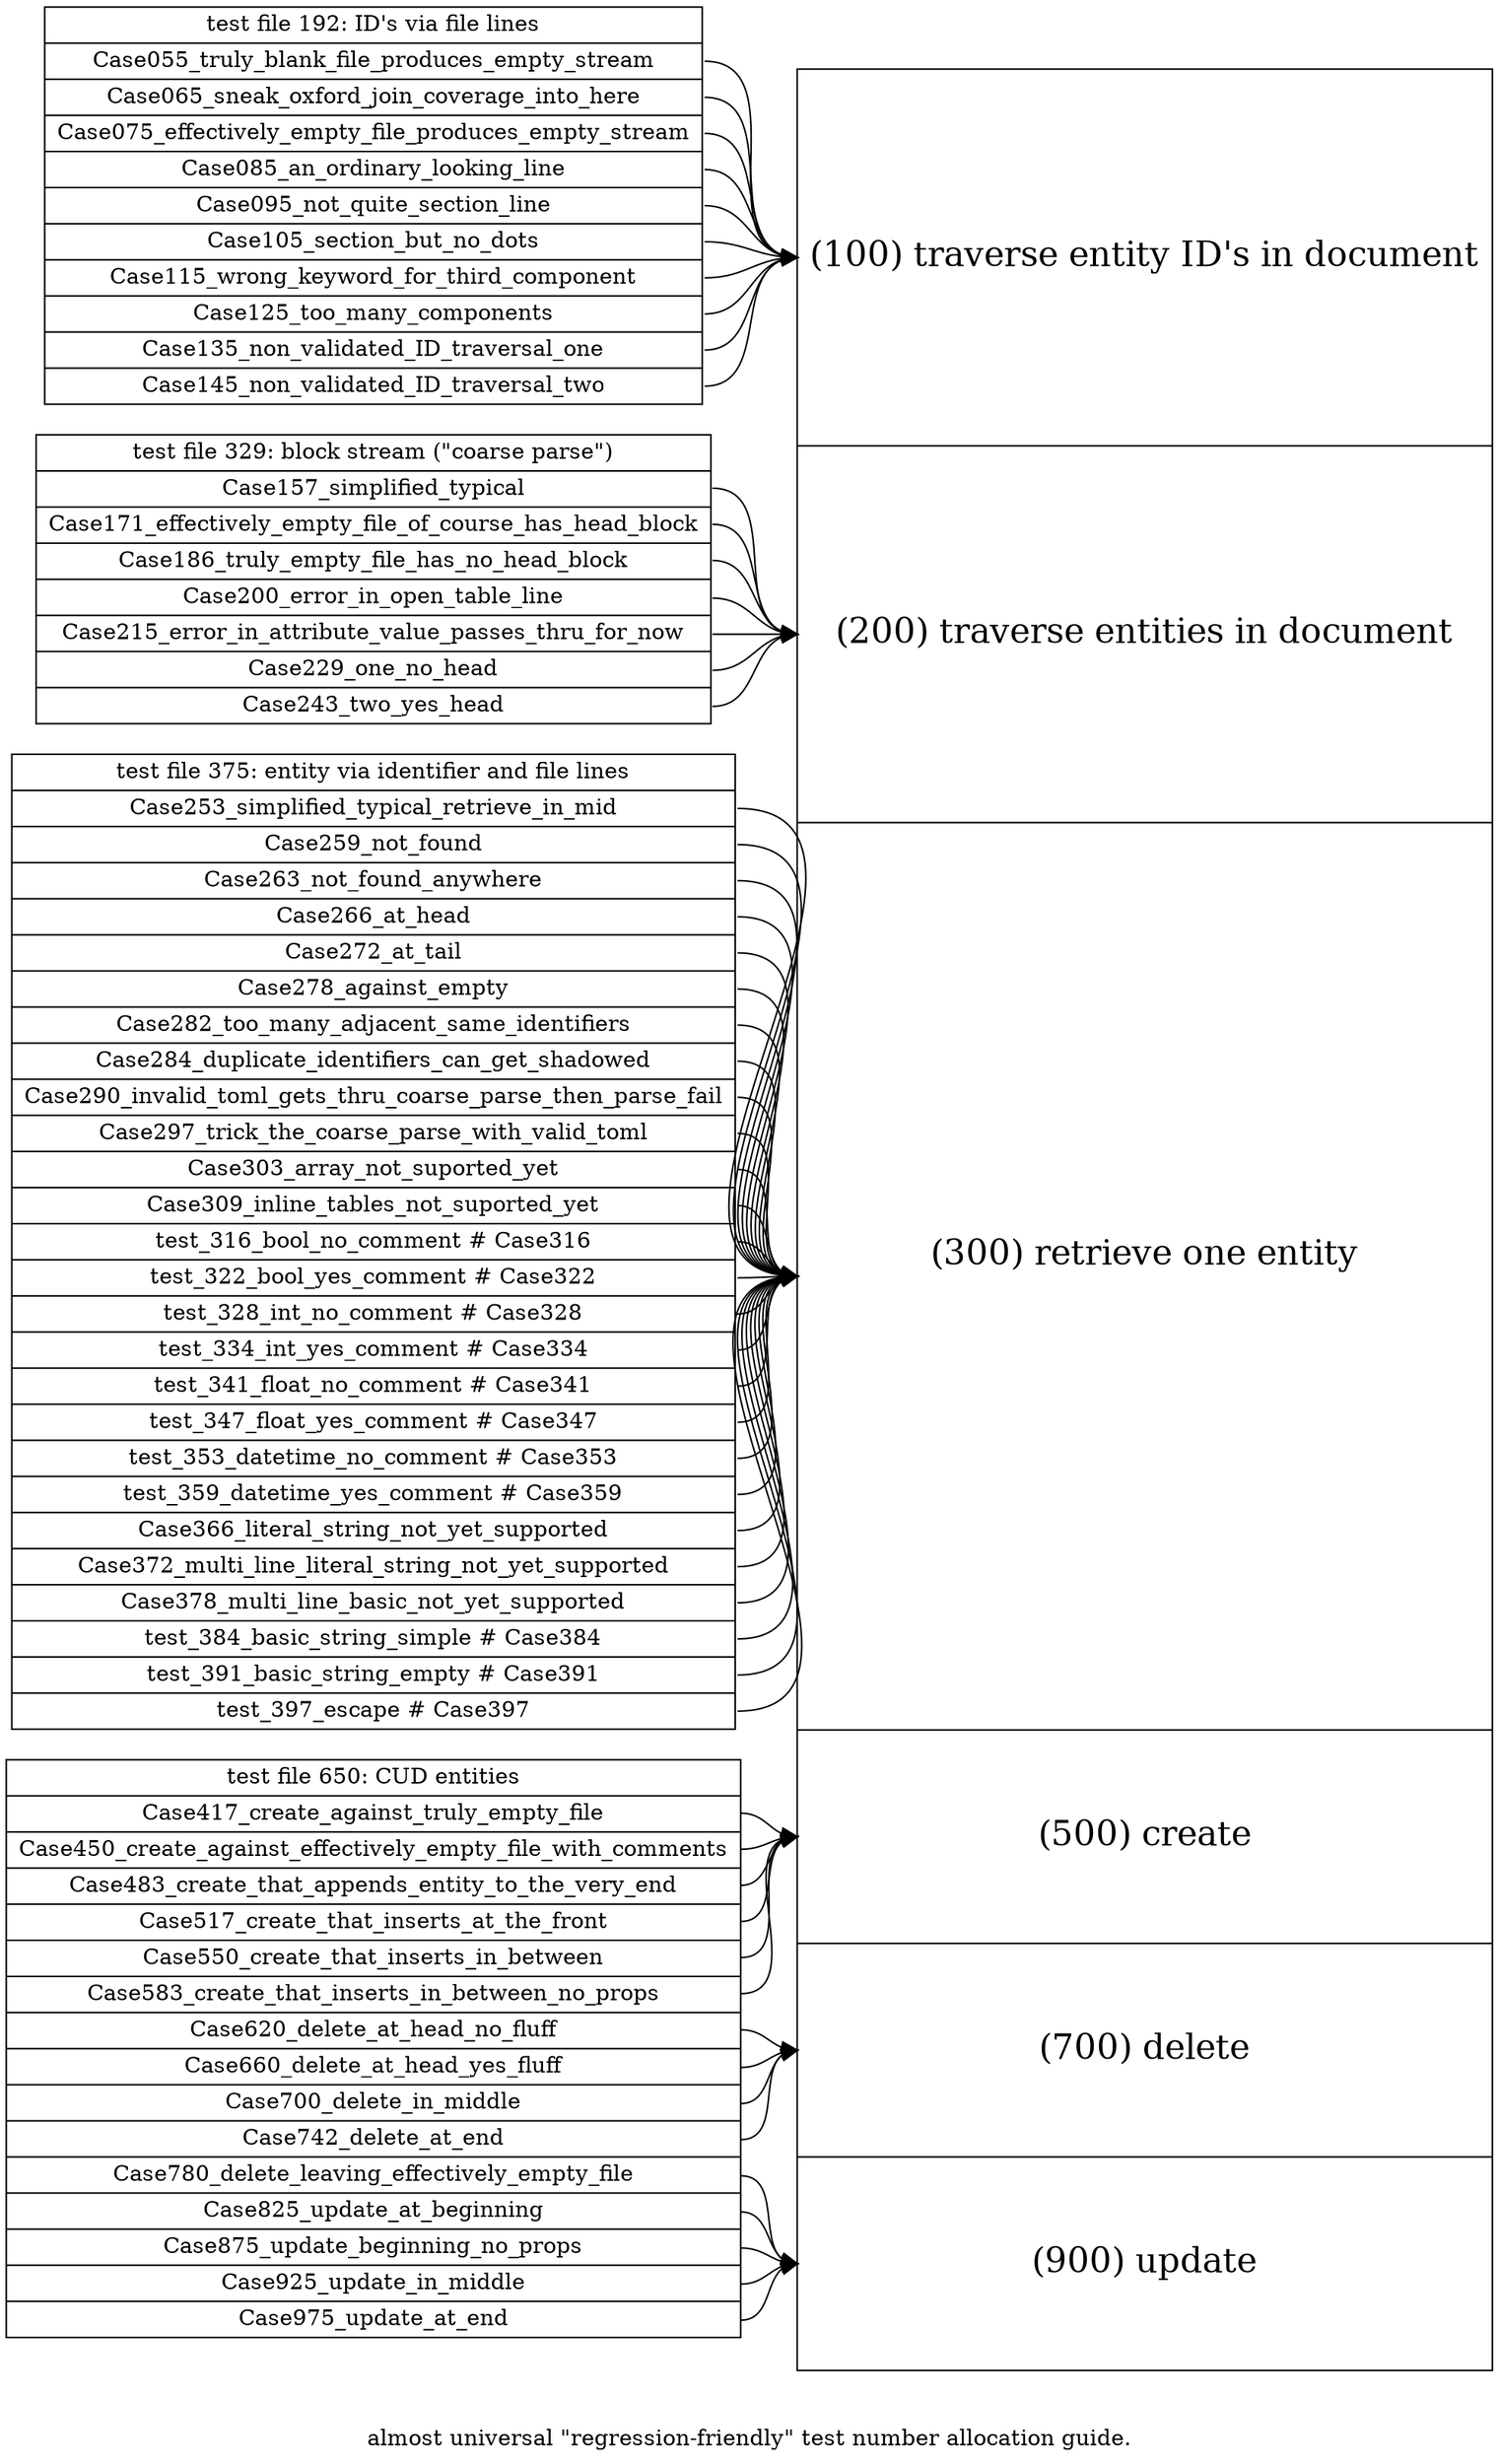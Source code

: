 digraph g {

rankdir=LR

node[shape=record]


/*
test file 100 and 650 were the "goal posts". here's the one-off:
ruby -e 'base=100;span=550; (1..5).each{|i| puts base + (1.0 * i / 6 * span)}'
*/



nl050[label="
test file 192: ID's via file lines|
<055>Case055_truly_blank_file_produces_empty_stream|
<065>Case065_sneak_oxford_join_coverage_into_here|
<075>Case075_effectively_empty_file_produces_empty_stream|
<085>Case085_an_ordinary_looking_line|
<095>Case095_not_quite_section_line|
<105>Case105_section_but_no_dots|
<115>Case115_wrong_keyword_for_third_component|
<125>Case125_too_many_components|
<135>Case135_non_validated_ID_traversal_one|
<145>Case145_non_validated_ID_traversal_two
"
]

nl063[label="
test file 329: block stream (\"coarse parse\")|
<157>Case157_simplified_typical|
<171>Case171_effectively_empty_file_of_course_has_head_block|
<186>Case186_truly_empty_file_has_no_head_block|
<200>Case200_error_in_open_table_line|
<215>Case215_error_in_attribute_value_passes_thru_for_now|
<229>Case229_one_no_head|
<243>Case243_two_yes_head
"
]

nl075[label="
test file 375: entity via identifier and file lines|
<253>Case253_simplified_typical_retrieve_in_mid|
<259>Case259_not_found|
<263>Case263_not_found_anywhere|
<266>Case266_at_head|
<272>Case272_at_tail|
<278>Case278_against_empty|
<282>Case282_too_many_adjacent_same_identifiers|
<284>Case284_duplicate_identifiers_can_get_shadowed|
<290>Case290_invalid_toml_gets_thru_coarse_parse_then_parse_fail|
<297>Case297_trick_the_coarse_parse_with_valid_toml|
<303>Case303_array_not_suported_yet|
<309>Case309_inline_tables_not_suported_yet|
<316>test_316_bool_no_comment  # Case316|
<322>test_322_bool_yes_comment  # Case322|
<328>test_328_int_no_comment  # Case328|
<334>test_334_int_yes_comment  # Case334|
<341>test_341_float_no_comment  # Case341|
<347>test_347_float_yes_comment  # Case347|
<353>test_353_datetime_no_comment  # Case353|
<359>test_359_datetime_yes_comment  # Case359|
<366>Case366_literal_string_not_yet_supported|
<372>Case372_multi_line_literal_string_not_yet_supported|
<378>Case378_multi_line_basic_not_yet_supported|
<384>test_384_basic_string_simple  # Case384|
<391>test_391_basic_string_empty  # Case391|
<397>test_397_escape  # Case397
"
]

nodeLeft[label="
test file 650: CUD entities|
<417>Case417_create_against_truly_empty_file|
<450>Case450_create_against_effectively_empty_file_with_comments|
<483>Case483_create_that_appends_entity_to_the_very_end|
<517>Case517_create_that_inserts_at_the_front|
<550>Case550_create_that_inserts_in_between|
<583>Case583_create_that_inserts_in_between_no_props|
<620>Case620_delete_at_head_no_fluff|
<660>Case660_delete_at_head_yes_fluff|
<700>Case700_delete_in_middle|
<742>Case742_delete_at_end|
<780>Case780_delete_leaving_effectively_empty_file|
<825>Case825_update_at_beginning|
<875>Case875_update_beginning_no_props|
<925>Case925_update_in_middle|
<975>Case975_update_at_end
"
]


nodeRight[label="
<100>\n\n\n\n(100) traverse entity ID's in document\n\n\n\n\n|
<200>\n\n\n\n(200) traverse entities in document\n\n\n\n\n|
<300>\n\n\n\n\n\n\n\n\n\n(300) retrieve one entity\n\n\n\n\n\n\n\n\n\n\n\n|
<500>\n\n(500) create\n\n\n|
<700>\n\n(700) delete\n\n\n|
<900>\n\n(900) update\n\n\n
"
fontsize=22
]

nl050:055->nodeRight:100
nl050:065->nodeRight:100
nl050:075->nodeRight:100
nl050:085->nodeRight:100
nl050:095->nodeRight:100
nl050:105->nodeRight:100
nl050:115->nodeRight:100
nl050:125->nodeRight:100
nl050:135->nodeRight:100
nl050:145->nodeRight:100


nl063:157->nodeRight:200
nl063:171->nodeRight:200
nl063:186->nodeRight:200
nl063:200->nodeRight:200
nl063:215->nodeRight:200
nl063:229->nodeRight:200
nl063:243->nodeRight:200


nl075:253->nodeRight:300
nl075:259->nodeRight:300
nl075:263->nodeRight:300
nl075:266->nodeRight:300
nl075:272->nodeRight:300
nl075:278->nodeRight:300
nl075:282->nodeRight:300
nl075:284->nodeRight:300
nl075:290->nodeRight:300
nl075:297->nodeRight:300
nl075:303->nodeRight:300
nl075:309->nodeRight:300
nl075:316->nodeRight:300
nl075:322->nodeRight:300
nl075:328->nodeRight:300
nl075:334->nodeRight:300
nl075:341->nodeRight:300
nl075:347->nodeRight:300
nl075:353->nodeRight:300
nl075:359->nodeRight:300
nl075:366->nodeRight:300
nl075:372->nodeRight:300
nl075:378->nodeRight:300
nl075:384->nodeRight:300
nl075:391->nodeRight:300
nl075:397->nodeRight:300


nodeLeft:417->nodeRight:500
nodeLeft:450->nodeRight:500
nodeLeft:483->nodeRight:500
nodeLeft:517->nodeRight:500
nodeLeft:550->nodeRight:500
nodeLeft:583->nodeRight:500
nodeLeft:620->nodeRight:700
nodeLeft:660->nodeRight:700
nodeLeft:700->nodeRight:700
nodeLeft:742->nodeRight:700
nodeLeft:780->nodeRight:900
nodeLeft:825->nodeRight:900
nodeLeft:875->nodeRight:900
nodeLeft:925->nodeRight:900
nodeLeft:975->nodeRight:900


label="

almost universal \"regression-friendly\" test number allocation guide.
"

}
/*
#born.
*/

